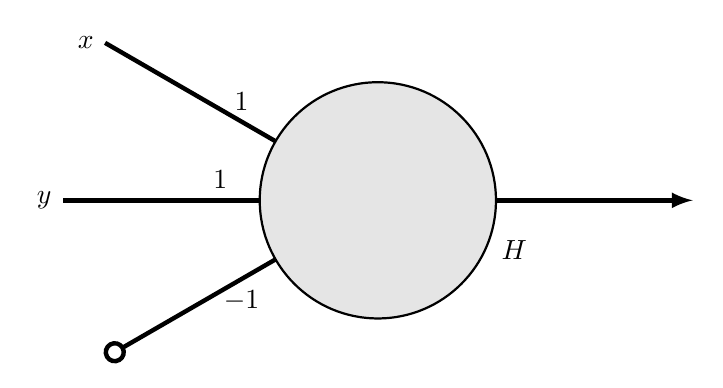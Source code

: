 \begin{tikzpicture}[scale=0.5]

\draw[thick,fill=black!10] (0,0) circle (3);
\draw[ultra thick]  (150:3) -- (150:8)node[pos=0.2,above]{$1$} node[left]{$x$};
\draw[ultra thick]  (180:3) -- (180:8)node[pos=0.2,above]{$1$} node[left]{$y$};
\draw[-o,ultra thick]  (210:3) -- (210:8) node[pos=0.2,below]{$-1$};
\draw[->,>=latex,ultra thick] (0:3) --  (8,0);
\node[below right] at (-15:3) {$H$};

\end{tikzpicture}  